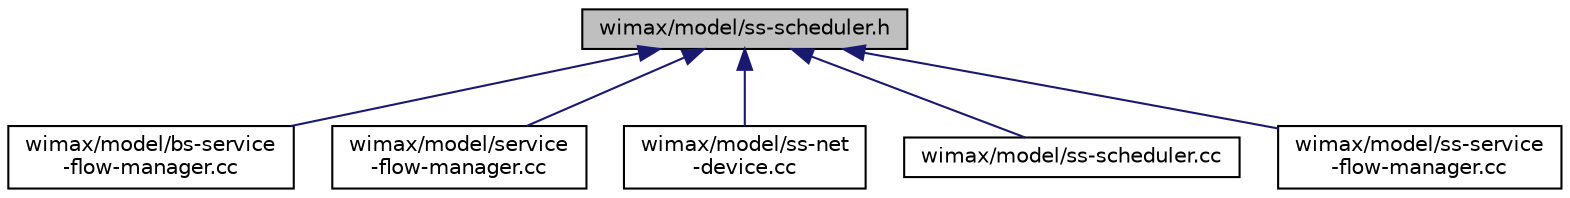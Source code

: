 digraph "wimax/model/ss-scheduler.h"
{
  edge [fontname="Helvetica",fontsize="10",labelfontname="Helvetica",labelfontsize="10"];
  node [fontname="Helvetica",fontsize="10",shape=record];
  Node1 [label="wimax/model/ss-scheduler.h",height=0.2,width=0.4,color="black", fillcolor="grey75", style="filled", fontcolor="black"];
  Node1 -> Node2 [dir="back",color="midnightblue",fontsize="10",style="solid"];
  Node2 [label="wimax/model/bs-service\l-flow-manager.cc",height=0.2,width=0.4,color="black", fillcolor="white", style="filled",URL="$d8/dfd/bs-service-flow-manager_8cc.html"];
  Node1 -> Node3 [dir="back",color="midnightblue",fontsize="10",style="solid"];
  Node3 [label="wimax/model/service\l-flow-manager.cc",height=0.2,width=0.4,color="black", fillcolor="white", style="filled",URL="$de/d69/service-flow-manager_8cc.html"];
  Node1 -> Node4 [dir="back",color="midnightblue",fontsize="10",style="solid"];
  Node4 [label="wimax/model/ss-net\l-device.cc",height=0.2,width=0.4,color="black", fillcolor="white", style="filled",URL="$d1/d0d/ss-net-device_8cc.html"];
  Node1 -> Node5 [dir="back",color="midnightblue",fontsize="10",style="solid"];
  Node5 [label="wimax/model/ss-scheduler.cc",height=0.2,width=0.4,color="black", fillcolor="white", style="filled",URL="$dd/db5/ss-scheduler_8cc.html"];
  Node1 -> Node6 [dir="back",color="midnightblue",fontsize="10",style="solid"];
  Node6 [label="wimax/model/ss-service\l-flow-manager.cc",height=0.2,width=0.4,color="black", fillcolor="white", style="filled",URL="$d6/d2c/ss-service-flow-manager_8cc.html"];
}
